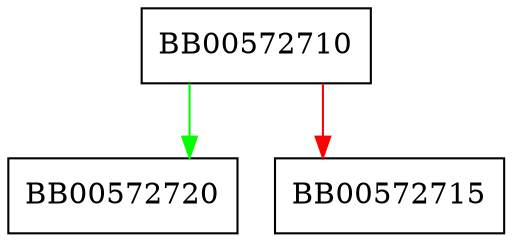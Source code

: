 digraph CONF_modules_load {
  node [shape="box"];
  graph [splines=ortho];
  BB00572710 -> BB00572720 [color="green"];
  BB00572710 -> BB00572715 [color="red"];
}